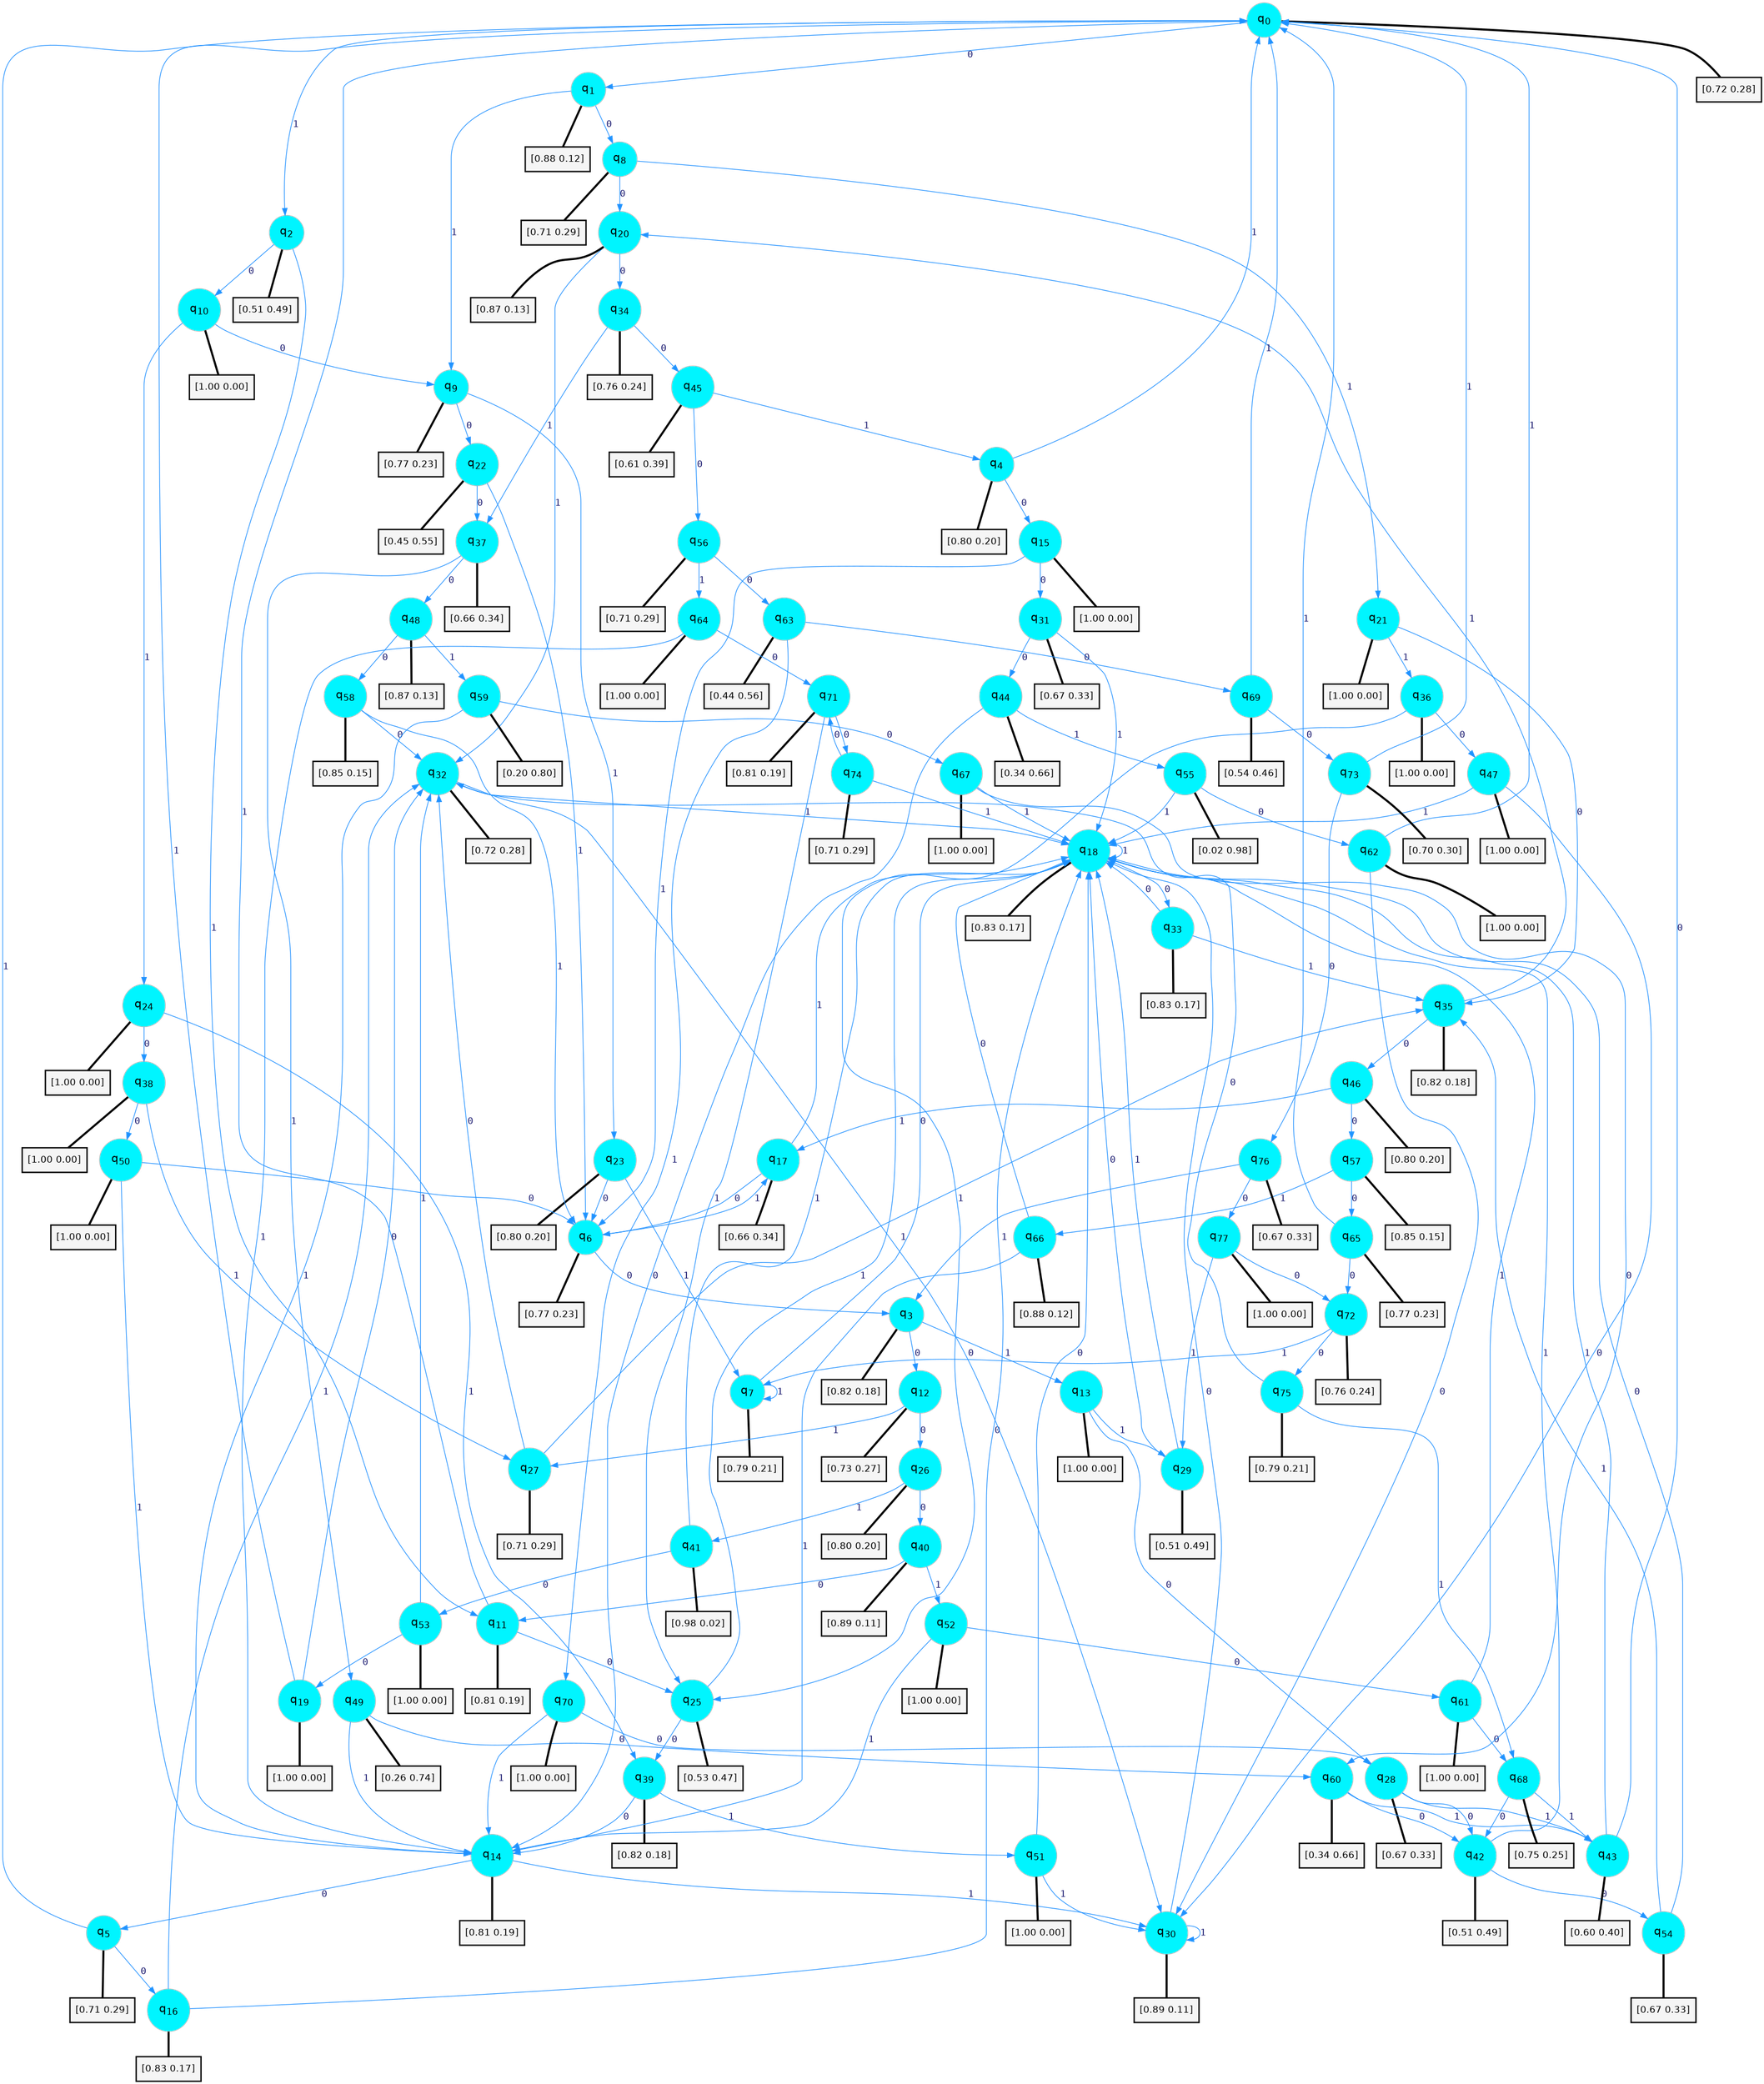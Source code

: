 digraph G {
graph [
bgcolor=transparent, dpi=300, rankdir=TD, size="40,25"];
node [
color=gray, fillcolor=turquoise1, fontcolor=black, fontname=Helvetica, fontsize=16, fontweight=bold, shape=circle, style=filled];
edge [
arrowsize=1, color=dodgerblue1, fontcolor=midnightblue, fontname=courier, fontweight=bold, penwidth=1, style=solid, weight=20];
0[label=<q<SUB>0</SUB>>];
1[label=<q<SUB>1</SUB>>];
2[label=<q<SUB>2</SUB>>];
3[label=<q<SUB>3</SUB>>];
4[label=<q<SUB>4</SUB>>];
5[label=<q<SUB>5</SUB>>];
6[label=<q<SUB>6</SUB>>];
7[label=<q<SUB>7</SUB>>];
8[label=<q<SUB>8</SUB>>];
9[label=<q<SUB>9</SUB>>];
10[label=<q<SUB>10</SUB>>];
11[label=<q<SUB>11</SUB>>];
12[label=<q<SUB>12</SUB>>];
13[label=<q<SUB>13</SUB>>];
14[label=<q<SUB>14</SUB>>];
15[label=<q<SUB>15</SUB>>];
16[label=<q<SUB>16</SUB>>];
17[label=<q<SUB>17</SUB>>];
18[label=<q<SUB>18</SUB>>];
19[label=<q<SUB>19</SUB>>];
20[label=<q<SUB>20</SUB>>];
21[label=<q<SUB>21</SUB>>];
22[label=<q<SUB>22</SUB>>];
23[label=<q<SUB>23</SUB>>];
24[label=<q<SUB>24</SUB>>];
25[label=<q<SUB>25</SUB>>];
26[label=<q<SUB>26</SUB>>];
27[label=<q<SUB>27</SUB>>];
28[label=<q<SUB>28</SUB>>];
29[label=<q<SUB>29</SUB>>];
30[label=<q<SUB>30</SUB>>];
31[label=<q<SUB>31</SUB>>];
32[label=<q<SUB>32</SUB>>];
33[label=<q<SUB>33</SUB>>];
34[label=<q<SUB>34</SUB>>];
35[label=<q<SUB>35</SUB>>];
36[label=<q<SUB>36</SUB>>];
37[label=<q<SUB>37</SUB>>];
38[label=<q<SUB>38</SUB>>];
39[label=<q<SUB>39</SUB>>];
40[label=<q<SUB>40</SUB>>];
41[label=<q<SUB>41</SUB>>];
42[label=<q<SUB>42</SUB>>];
43[label=<q<SUB>43</SUB>>];
44[label=<q<SUB>44</SUB>>];
45[label=<q<SUB>45</SUB>>];
46[label=<q<SUB>46</SUB>>];
47[label=<q<SUB>47</SUB>>];
48[label=<q<SUB>48</SUB>>];
49[label=<q<SUB>49</SUB>>];
50[label=<q<SUB>50</SUB>>];
51[label=<q<SUB>51</SUB>>];
52[label=<q<SUB>52</SUB>>];
53[label=<q<SUB>53</SUB>>];
54[label=<q<SUB>54</SUB>>];
55[label=<q<SUB>55</SUB>>];
56[label=<q<SUB>56</SUB>>];
57[label=<q<SUB>57</SUB>>];
58[label=<q<SUB>58</SUB>>];
59[label=<q<SUB>59</SUB>>];
60[label=<q<SUB>60</SUB>>];
61[label=<q<SUB>61</SUB>>];
62[label=<q<SUB>62</SUB>>];
63[label=<q<SUB>63</SUB>>];
64[label=<q<SUB>64</SUB>>];
65[label=<q<SUB>65</SUB>>];
66[label=<q<SUB>66</SUB>>];
67[label=<q<SUB>67</SUB>>];
68[label=<q<SUB>68</SUB>>];
69[label=<q<SUB>69</SUB>>];
70[label=<q<SUB>70</SUB>>];
71[label=<q<SUB>71</SUB>>];
72[label=<q<SUB>72</SUB>>];
73[label=<q<SUB>73</SUB>>];
74[label=<q<SUB>74</SUB>>];
75[label=<q<SUB>75</SUB>>];
76[label=<q<SUB>76</SUB>>];
77[label=<q<SUB>77</SUB>>];
78[label="[0.72 0.28]", shape=box,fontcolor=black, fontname=Helvetica, fontsize=14, penwidth=2, fillcolor=whitesmoke,color=black];
79[label="[0.88 0.12]", shape=box,fontcolor=black, fontname=Helvetica, fontsize=14, penwidth=2, fillcolor=whitesmoke,color=black];
80[label="[0.51 0.49]", shape=box,fontcolor=black, fontname=Helvetica, fontsize=14, penwidth=2, fillcolor=whitesmoke,color=black];
81[label="[0.82 0.18]", shape=box,fontcolor=black, fontname=Helvetica, fontsize=14, penwidth=2, fillcolor=whitesmoke,color=black];
82[label="[0.80 0.20]", shape=box,fontcolor=black, fontname=Helvetica, fontsize=14, penwidth=2, fillcolor=whitesmoke,color=black];
83[label="[0.71 0.29]", shape=box,fontcolor=black, fontname=Helvetica, fontsize=14, penwidth=2, fillcolor=whitesmoke,color=black];
84[label="[0.77 0.23]", shape=box,fontcolor=black, fontname=Helvetica, fontsize=14, penwidth=2, fillcolor=whitesmoke,color=black];
85[label="[0.79 0.21]", shape=box,fontcolor=black, fontname=Helvetica, fontsize=14, penwidth=2, fillcolor=whitesmoke,color=black];
86[label="[0.71 0.29]", shape=box,fontcolor=black, fontname=Helvetica, fontsize=14, penwidth=2, fillcolor=whitesmoke,color=black];
87[label="[0.77 0.23]", shape=box,fontcolor=black, fontname=Helvetica, fontsize=14, penwidth=2, fillcolor=whitesmoke,color=black];
88[label="[1.00 0.00]", shape=box,fontcolor=black, fontname=Helvetica, fontsize=14, penwidth=2, fillcolor=whitesmoke,color=black];
89[label="[0.81 0.19]", shape=box,fontcolor=black, fontname=Helvetica, fontsize=14, penwidth=2, fillcolor=whitesmoke,color=black];
90[label="[0.73 0.27]", shape=box,fontcolor=black, fontname=Helvetica, fontsize=14, penwidth=2, fillcolor=whitesmoke,color=black];
91[label="[1.00 0.00]", shape=box,fontcolor=black, fontname=Helvetica, fontsize=14, penwidth=2, fillcolor=whitesmoke,color=black];
92[label="[0.81 0.19]", shape=box,fontcolor=black, fontname=Helvetica, fontsize=14, penwidth=2, fillcolor=whitesmoke,color=black];
93[label="[1.00 0.00]", shape=box,fontcolor=black, fontname=Helvetica, fontsize=14, penwidth=2, fillcolor=whitesmoke,color=black];
94[label="[0.83 0.17]", shape=box,fontcolor=black, fontname=Helvetica, fontsize=14, penwidth=2, fillcolor=whitesmoke,color=black];
95[label="[0.66 0.34]", shape=box,fontcolor=black, fontname=Helvetica, fontsize=14, penwidth=2, fillcolor=whitesmoke,color=black];
96[label="[0.83 0.17]", shape=box,fontcolor=black, fontname=Helvetica, fontsize=14, penwidth=2, fillcolor=whitesmoke,color=black];
97[label="[1.00 0.00]", shape=box,fontcolor=black, fontname=Helvetica, fontsize=14, penwidth=2, fillcolor=whitesmoke,color=black];
98[label="[0.87 0.13]", shape=box,fontcolor=black, fontname=Helvetica, fontsize=14, penwidth=2, fillcolor=whitesmoke,color=black];
99[label="[1.00 0.00]", shape=box,fontcolor=black, fontname=Helvetica, fontsize=14, penwidth=2, fillcolor=whitesmoke,color=black];
100[label="[0.45 0.55]", shape=box,fontcolor=black, fontname=Helvetica, fontsize=14, penwidth=2, fillcolor=whitesmoke,color=black];
101[label="[0.80 0.20]", shape=box,fontcolor=black, fontname=Helvetica, fontsize=14, penwidth=2, fillcolor=whitesmoke,color=black];
102[label="[1.00 0.00]", shape=box,fontcolor=black, fontname=Helvetica, fontsize=14, penwidth=2, fillcolor=whitesmoke,color=black];
103[label="[0.53 0.47]", shape=box,fontcolor=black, fontname=Helvetica, fontsize=14, penwidth=2, fillcolor=whitesmoke,color=black];
104[label="[0.80 0.20]", shape=box,fontcolor=black, fontname=Helvetica, fontsize=14, penwidth=2, fillcolor=whitesmoke,color=black];
105[label="[0.71 0.29]", shape=box,fontcolor=black, fontname=Helvetica, fontsize=14, penwidth=2, fillcolor=whitesmoke,color=black];
106[label="[0.67 0.33]", shape=box,fontcolor=black, fontname=Helvetica, fontsize=14, penwidth=2, fillcolor=whitesmoke,color=black];
107[label="[0.51 0.49]", shape=box,fontcolor=black, fontname=Helvetica, fontsize=14, penwidth=2, fillcolor=whitesmoke,color=black];
108[label="[0.89 0.11]", shape=box,fontcolor=black, fontname=Helvetica, fontsize=14, penwidth=2, fillcolor=whitesmoke,color=black];
109[label="[0.67 0.33]", shape=box,fontcolor=black, fontname=Helvetica, fontsize=14, penwidth=2, fillcolor=whitesmoke,color=black];
110[label="[0.72 0.28]", shape=box,fontcolor=black, fontname=Helvetica, fontsize=14, penwidth=2, fillcolor=whitesmoke,color=black];
111[label="[0.83 0.17]", shape=box,fontcolor=black, fontname=Helvetica, fontsize=14, penwidth=2, fillcolor=whitesmoke,color=black];
112[label="[0.76 0.24]", shape=box,fontcolor=black, fontname=Helvetica, fontsize=14, penwidth=2, fillcolor=whitesmoke,color=black];
113[label="[0.82 0.18]", shape=box,fontcolor=black, fontname=Helvetica, fontsize=14, penwidth=2, fillcolor=whitesmoke,color=black];
114[label="[1.00 0.00]", shape=box,fontcolor=black, fontname=Helvetica, fontsize=14, penwidth=2, fillcolor=whitesmoke,color=black];
115[label="[0.66 0.34]", shape=box,fontcolor=black, fontname=Helvetica, fontsize=14, penwidth=2, fillcolor=whitesmoke,color=black];
116[label="[1.00 0.00]", shape=box,fontcolor=black, fontname=Helvetica, fontsize=14, penwidth=2, fillcolor=whitesmoke,color=black];
117[label="[0.82 0.18]", shape=box,fontcolor=black, fontname=Helvetica, fontsize=14, penwidth=2, fillcolor=whitesmoke,color=black];
118[label="[0.89 0.11]", shape=box,fontcolor=black, fontname=Helvetica, fontsize=14, penwidth=2, fillcolor=whitesmoke,color=black];
119[label="[0.98 0.02]", shape=box,fontcolor=black, fontname=Helvetica, fontsize=14, penwidth=2, fillcolor=whitesmoke,color=black];
120[label="[0.51 0.49]", shape=box,fontcolor=black, fontname=Helvetica, fontsize=14, penwidth=2, fillcolor=whitesmoke,color=black];
121[label="[0.60 0.40]", shape=box,fontcolor=black, fontname=Helvetica, fontsize=14, penwidth=2, fillcolor=whitesmoke,color=black];
122[label="[0.34 0.66]", shape=box,fontcolor=black, fontname=Helvetica, fontsize=14, penwidth=2, fillcolor=whitesmoke,color=black];
123[label="[0.61 0.39]", shape=box,fontcolor=black, fontname=Helvetica, fontsize=14, penwidth=2, fillcolor=whitesmoke,color=black];
124[label="[0.80 0.20]", shape=box,fontcolor=black, fontname=Helvetica, fontsize=14, penwidth=2, fillcolor=whitesmoke,color=black];
125[label="[1.00 0.00]", shape=box,fontcolor=black, fontname=Helvetica, fontsize=14, penwidth=2, fillcolor=whitesmoke,color=black];
126[label="[0.87 0.13]", shape=box,fontcolor=black, fontname=Helvetica, fontsize=14, penwidth=2, fillcolor=whitesmoke,color=black];
127[label="[0.26 0.74]", shape=box,fontcolor=black, fontname=Helvetica, fontsize=14, penwidth=2, fillcolor=whitesmoke,color=black];
128[label="[1.00 0.00]", shape=box,fontcolor=black, fontname=Helvetica, fontsize=14, penwidth=2, fillcolor=whitesmoke,color=black];
129[label="[1.00 0.00]", shape=box,fontcolor=black, fontname=Helvetica, fontsize=14, penwidth=2, fillcolor=whitesmoke,color=black];
130[label="[1.00 0.00]", shape=box,fontcolor=black, fontname=Helvetica, fontsize=14, penwidth=2, fillcolor=whitesmoke,color=black];
131[label="[1.00 0.00]", shape=box,fontcolor=black, fontname=Helvetica, fontsize=14, penwidth=2, fillcolor=whitesmoke,color=black];
132[label="[0.67 0.33]", shape=box,fontcolor=black, fontname=Helvetica, fontsize=14, penwidth=2, fillcolor=whitesmoke,color=black];
133[label="[0.02 0.98]", shape=box,fontcolor=black, fontname=Helvetica, fontsize=14, penwidth=2, fillcolor=whitesmoke,color=black];
134[label="[0.71 0.29]", shape=box,fontcolor=black, fontname=Helvetica, fontsize=14, penwidth=2, fillcolor=whitesmoke,color=black];
135[label="[0.85 0.15]", shape=box,fontcolor=black, fontname=Helvetica, fontsize=14, penwidth=2, fillcolor=whitesmoke,color=black];
136[label="[0.85 0.15]", shape=box,fontcolor=black, fontname=Helvetica, fontsize=14, penwidth=2, fillcolor=whitesmoke,color=black];
137[label="[0.20 0.80]", shape=box,fontcolor=black, fontname=Helvetica, fontsize=14, penwidth=2, fillcolor=whitesmoke,color=black];
138[label="[0.34 0.66]", shape=box,fontcolor=black, fontname=Helvetica, fontsize=14, penwidth=2, fillcolor=whitesmoke,color=black];
139[label="[1.00 0.00]", shape=box,fontcolor=black, fontname=Helvetica, fontsize=14, penwidth=2, fillcolor=whitesmoke,color=black];
140[label="[1.00 0.00]", shape=box,fontcolor=black, fontname=Helvetica, fontsize=14, penwidth=2, fillcolor=whitesmoke,color=black];
141[label="[0.44 0.56]", shape=box,fontcolor=black, fontname=Helvetica, fontsize=14, penwidth=2, fillcolor=whitesmoke,color=black];
142[label="[1.00 0.00]", shape=box,fontcolor=black, fontname=Helvetica, fontsize=14, penwidth=2, fillcolor=whitesmoke,color=black];
143[label="[0.77 0.23]", shape=box,fontcolor=black, fontname=Helvetica, fontsize=14, penwidth=2, fillcolor=whitesmoke,color=black];
144[label="[0.88 0.12]", shape=box,fontcolor=black, fontname=Helvetica, fontsize=14, penwidth=2, fillcolor=whitesmoke,color=black];
145[label="[1.00 0.00]", shape=box,fontcolor=black, fontname=Helvetica, fontsize=14, penwidth=2, fillcolor=whitesmoke,color=black];
146[label="[0.75 0.25]", shape=box,fontcolor=black, fontname=Helvetica, fontsize=14, penwidth=2, fillcolor=whitesmoke,color=black];
147[label="[0.54 0.46]", shape=box,fontcolor=black, fontname=Helvetica, fontsize=14, penwidth=2, fillcolor=whitesmoke,color=black];
148[label="[1.00 0.00]", shape=box,fontcolor=black, fontname=Helvetica, fontsize=14, penwidth=2, fillcolor=whitesmoke,color=black];
149[label="[0.81 0.19]", shape=box,fontcolor=black, fontname=Helvetica, fontsize=14, penwidth=2, fillcolor=whitesmoke,color=black];
150[label="[0.76 0.24]", shape=box,fontcolor=black, fontname=Helvetica, fontsize=14, penwidth=2, fillcolor=whitesmoke,color=black];
151[label="[0.70 0.30]", shape=box,fontcolor=black, fontname=Helvetica, fontsize=14, penwidth=2, fillcolor=whitesmoke,color=black];
152[label="[0.71 0.29]", shape=box,fontcolor=black, fontname=Helvetica, fontsize=14, penwidth=2, fillcolor=whitesmoke,color=black];
153[label="[0.79 0.21]", shape=box,fontcolor=black, fontname=Helvetica, fontsize=14, penwidth=2, fillcolor=whitesmoke,color=black];
154[label="[0.67 0.33]", shape=box,fontcolor=black, fontname=Helvetica, fontsize=14, penwidth=2, fillcolor=whitesmoke,color=black];
155[label="[1.00 0.00]", shape=box,fontcolor=black, fontname=Helvetica, fontsize=14, penwidth=2, fillcolor=whitesmoke,color=black];
0->1 [label=0];
0->2 [label=1];
0->78 [arrowhead=none, penwidth=3,color=black];
1->8 [label=0];
1->9 [label=1];
1->79 [arrowhead=none, penwidth=3,color=black];
2->10 [label=0];
2->11 [label=1];
2->80 [arrowhead=none, penwidth=3,color=black];
3->12 [label=0];
3->13 [label=1];
3->81 [arrowhead=none, penwidth=3,color=black];
4->15 [label=0];
4->0 [label=1];
4->82 [arrowhead=none, penwidth=3,color=black];
5->16 [label=0];
5->0 [label=1];
5->83 [arrowhead=none, penwidth=3,color=black];
6->3 [label=0];
6->17 [label=1];
6->84 [arrowhead=none, penwidth=3,color=black];
7->18 [label=0];
7->7 [label=1];
7->85 [arrowhead=none, penwidth=3,color=black];
8->20 [label=0];
8->21 [label=1];
8->86 [arrowhead=none, penwidth=3,color=black];
9->22 [label=0];
9->23 [label=1];
9->87 [arrowhead=none, penwidth=3,color=black];
10->9 [label=0];
10->24 [label=1];
10->88 [arrowhead=none, penwidth=3,color=black];
11->25 [label=0];
11->0 [label=1];
11->89 [arrowhead=none, penwidth=3,color=black];
12->26 [label=0];
12->27 [label=1];
12->90 [arrowhead=none, penwidth=3,color=black];
13->28 [label=0];
13->29 [label=1];
13->91 [arrowhead=none, penwidth=3,color=black];
14->5 [label=0];
14->30 [label=1];
14->92 [arrowhead=none, penwidth=3,color=black];
15->31 [label=0];
15->6 [label=1];
15->93 [arrowhead=none, penwidth=3,color=black];
16->18 [label=0];
16->32 [label=1];
16->94 [arrowhead=none, penwidth=3,color=black];
17->6 [label=0];
17->18 [label=1];
17->95 [arrowhead=none, penwidth=3,color=black];
18->33 [label=0];
18->18 [label=1];
18->96 [arrowhead=none, penwidth=3,color=black];
19->32 [label=0];
19->0 [label=1];
19->97 [arrowhead=none, penwidth=3,color=black];
20->34 [label=0];
20->32 [label=1];
20->98 [arrowhead=none, penwidth=3,color=black];
21->35 [label=0];
21->36 [label=1];
21->99 [arrowhead=none, penwidth=3,color=black];
22->37 [label=0];
22->6 [label=1];
22->100 [arrowhead=none, penwidth=3,color=black];
23->6 [label=0];
23->7 [label=1];
23->101 [arrowhead=none, penwidth=3,color=black];
24->38 [label=0];
24->39 [label=1];
24->102 [arrowhead=none, penwidth=3,color=black];
25->39 [label=0];
25->18 [label=1];
25->103 [arrowhead=none, penwidth=3,color=black];
26->40 [label=0];
26->41 [label=1];
26->104 [arrowhead=none, penwidth=3,color=black];
27->32 [label=0];
27->35 [label=1];
27->105 [arrowhead=none, penwidth=3,color=black];
28->42 [label=0];
28->43 [label=1];
28->106 [arrowhead=none, penwidth=3,color=black];
29->18 [label=0];
29->18 [label=1];
29->107 [arrowhead=none, penwidth=3,color=black];
30->18 [label=0];
30->30 [label=1];
30->108 [arrowhead=none, penwidth=3,color=black];
31->44 [label=0];
31->18 [label=1];
31->109 [arrowhead=none, penwidth=3,color=black];
32->30 [label=0];
32->18 [label=1];
32->110 [arrowhead=none, penwidth=3,color=black];
33->18 [label=0];
33->35 [label=1];
33->111 [arrowhead=none, penwidth=3,color=black];
34->45 [label=0];
34->37 [label=1];
34->112 [arrowhead=none, penwidth=3,color=black];
35->46 [label=0];
35->20 [label=1];
35->113 [arrowhead=none, penwidth=3,color=black];
36->47 [label=0];
36->25 [label=1];
36->114 [arrowhead=none, penwidth=3,color=black];
37->48 [label=0];
37->49 [label=1];
37->115 [arrowhead=none, penwidth=3,color=black];
38->50 [label=0];
38->27 [label=1];
38->116 [arrowhead=none, penwidth=3,color=black];
39->14 [label=0];
39->51 [label=1];
39->117 [arrowhead=none, penwidth=3,color=black];
40->11 [label=0];
40->52 [label=1];
40->118 [arrowhead=none, penwidth=3,color=black];
41->53 [label=0];
41->18 [label=1];
41->119 [arrowhead=none, penwidth=3,color=black];
42->54 [label=0];
42->18 [label=1];
42->120 [arrowhead=none, penwidth=3,color=black];
43->0 [label=0];
43->18 [label=1];
43->121 [arrowhead=none, penwidth=3,color=black];
44->14 [label=0];
44->55 [label=1];
44->122 [arrowhead=none, penwidth=3,color=black];
45->56 [label=0];
45->4 [label=1];
45->123 [arrowhead=none, penwidth=3,color=black];
46->57 [label=0];
46->17 [label=1];
46->124 [arrowhead=none, penwidth=3,color=black];
47->30 [label=0];
47->18 [label=1];
47->125 [arrowhead=none, penwidth=3,color=black];
48->58 [label=0];
48->59 [label=1];
48->126 [arrowhead=none, penwidth=3,color=black];
49->60 [label=0];
49->14 [label=1];
49->127 [arrowhead=none, penwidth=3,color=black];
50->6 [label=0];
50->14 [label=1];
50->128 [arrowhead=none, penwidth=3,color=black];
51->18 [label=0];
51->30 [label=1];
51->129 [arrowhead=none, penwidth=3,color=black];
52->61 [label=0];
52->14 [label=1];
52->130 [arrowhead=none, penwidth=3,color=black];
53->19 [label=0];
53->32 [label=1];
53->131 [arrowhead=none, penwidth=3,color=black];
54->18 [label=0];
54->35 [label=1];
54->132 [arrowhead=none, penwidth=3,color=black];
55->62 [label=0];
55->18 [label=1];
55->133 [arrowhead=none, penwidth=3,color=black];
56->63 [label=0];
56->64 [label=1];
56->134 [arrowhead=none, penwidth=3,color=black];
57->65 [label=0];
57->66 [label=1];
57->135 [arrowhead=none, penwidth=3,color=black];
58->32 [label=0];
58->6 [label=1];
58->136 [arrowhead=none, penwidth=3,color=black];
59->67 [label=0];
59->14 [label=1];
59->137 [arrowhead=none, penwidth=3,color=black];
60->42 [label=0];
60->43 [label=1];
60->138 [arrowhead=none, penwidth=3,color=black];
61->68 [label=0];
61->18 [label=1];
61->139 [arrowhead=none, penwidth=3,color=black];
62->30 [label=0];
62->0 [label=1];
62->140 [arrowhead=none, penwidth=3,color=black];
63->69 [label=0];
63->70 [label=1];
63->141 [arrowhead=none, penwidth=3,color=black];
64->71 [label=0];
64->14 [label=1];
64->142 [arrowhead=none, penwidth=3,color=black];
65->72 [label=0];
65->0 [label=1];
65->143 [arrowhead=none, penwidth=3,color=black];
66->18 [label=0];
66->14 [label=1];
66->144 [arrowhead=none, penwidth=3,color=black];
67->60 [label=0];
67->18 [label=1];
67->145 [arrowhead=none, penwidth=3,color=black];
68->42 [label=0];
68->43 [label=1];
68->146 [arrowhead=none, penwidth=3,color=black];
69->73 [label=0];
69->0 [label=1];
69->147 [arrowhead=none, penwidth=3,color=black];
70->28 [label=0];
70->14 [label=1];
70->148 [arrowhead=none, penwidth=3,color=black];
71->74 [label=0];
71->25 [label=1];
71->149 [arrowhead=none, penwidth=3,color=black];
72->75 [label=0];
72->7 [label=1];
72->150 [arrowhead=none, penwidth=3,color=black];
73->76 [label=0];
73->0 [label=1];
73->151 [arrowhead=none, penwidth=3,color=black];
74->71 [label=0];
74->18 [label=1];
74->152 [arrowhead=none, penwidth=3,color=black];
75->32 [label=0];
75->68 [label=1];
75->153 [arrowhead=none, penwidth=3,color=black];
76->77 [label=0];
76->3 [label=1];
76->154 [arrowhead=none, penwidth=3,color=black];
77->72 [label=0];
77->29 [label=1];
77->155 [arrowhead=none, penwidth=3,color=black];
}
